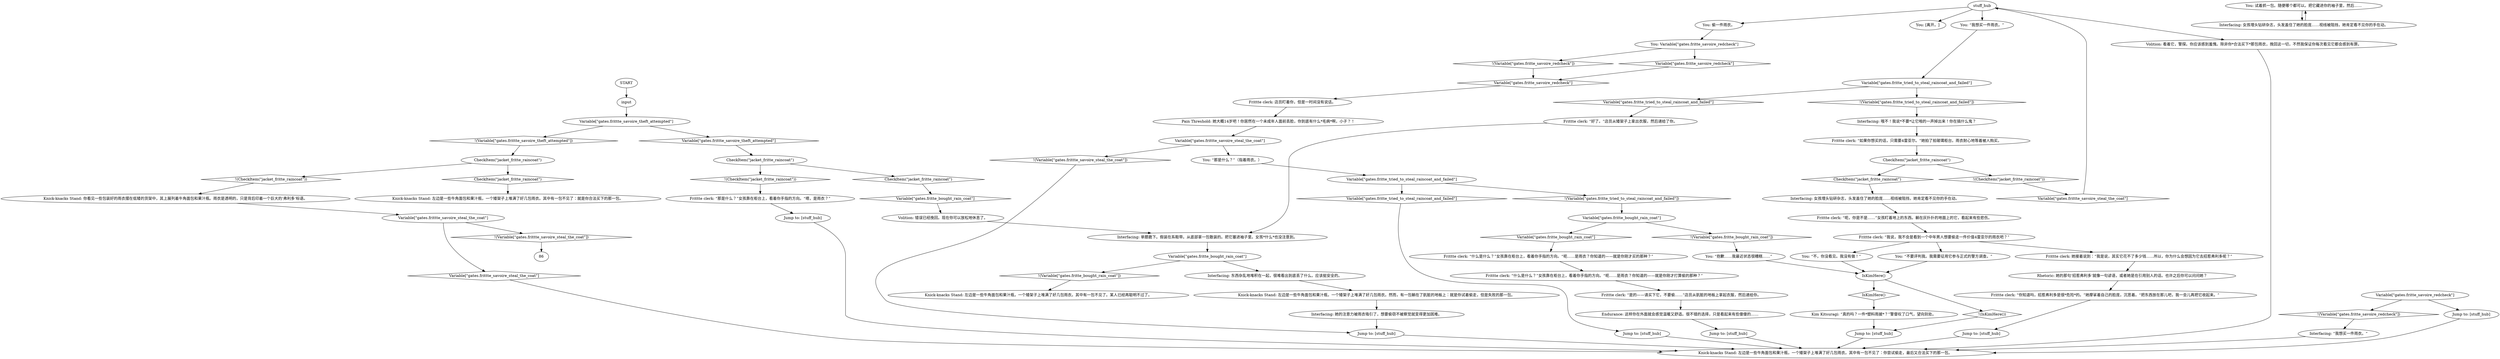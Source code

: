 # FRITTE / KNICK-KNACKS STAND
# The counter.
# ==================================================
digraph G {
	  0 [label="START"];
	  1 [label="input"];
	  2 [label="Frittte clerk: “我说，我不会是看到一个中年男人想要偷走一件价值4雷亚尔的雨衣吧？”"];
	  3 [label="Variable[\"gates.frittte_savoire_steal_the_coat\"]"];
	  4 [label="Variable[\"gates.frittte_savoire_steal_the_coat\"]", shape=diamond];
	  5 [label="!(Variable[\"gates.frittte_savoire_steal_the_coat\"])", shape=diamond];
	  6 [label="Variable[\"gates.fritte_tried_to_steal_raincoat_and_failed\"]"];
	  7 [label="Variable[\"gates.fritte_tried_to_steal_raincoat_and_failed\"]", shape=diamond];
	  8 [label="!(Variable[\"gates.fritte_tried_to_steal_raincoat_and_failed\"])", shape=diamond];
	  9 [label="CheckItem(\"jacket_fritte_raincoat\")"];
	  10 [label="CheckItem(\"jacket_fritte_raincoat\")", shape=diamond];
	  11 [label="!(CheckItem(\"jacket_fritte_raincoat\"))", shape=diamond];
	  12 [label="You: 试着抓一包。随便哪个都可以。把它藏进你的袖子里，然后……"];
	  13 [label="Knick-knacks Stand: 左边是一些牛角面包和果汁瓶，一个矮架子上堆满了好几包雨衣。其中有一包不见了：就是你合法买下的那一包。"];
	  14 [label="Rhetoric: 她的那句‘招惹弗利多’就像一句谚语，或者她是在引用别人的话。也许之后你可以问问她？"];
	  15 [label="You: [离开。]"];
	  16 [label="You: “不，你没看见。我没有做！”"];
	  17 [label="CheckItem(\"jacket_fritte_raincoat\")"];
	  18 [label="CheckItem(\"jacket_fritte_raincoat\")", shape=diamond];
	  19 [label="!(CheckItem(\"jacket_fritte_raincoat\"))", shape=diamond];
	  20 [label="Knick-knacks Stand: 左边是一些牛角面包和果汁瓶，一个矮架子上堆满了好几包雨衣。其中有一包不见了。某人已经再聪明不过了。"];
	  21 [label="Kim Kitsuragi: “真的吗？一件*塑料雨披*？”警督叹了口气，望向别处。"];
	  22 [label="You: 偷一件雨衣。"];
	  23 [label="You: Variable[\"gates.fritte_savoire_redcheck\"]"];
	  24 [label="Variable[\"gates.fritte_savoire_redcheck\"]", shape=diamond];
	  25 [label="!(Variable[\"gates.fritte_savoire_redcheck\"])", shape=diamond];
	  26 [label="IsKimHere()"];
	  27 [label="IsKimHere()", shape=diamond];
	  28 [label="!(IsKimHere())", shape=diamond];
	  29 [label="Pain Threshold: 她大概14岁吧！你居然在一个未成年人面前丢脸，你到底有什么*毛病*啊，小子？！"];
	  30 [label="You: “不要评判我。我需要征用它参与正式的警方调查。”"];
	  31 [label="Jump to: [stuff_hub]"];
	  32 [label="Jump to: [stuff_hub]"];
	  33 [label="Frittte clerk: “你知道吗，招惹弗利多是很*危险*的。”她摩挲着自己的脸庞，沉思着。“把东西放在那儿吧，我一会儿再把它收起来。”"];
	  34 [label="CheckItem(\"jacket_fritte_raincoat\")"];
	  35 [label="CheckItem(\"jacket_fritte_raincoat\")", shape=diamond];
	  36 [label="!(CheckItem(\"jacket_fritte_raincoat\"))", shape=diamond];
	  37 [label="Knick-knacks Stand: 你看见一些包装好的雨衣摆在低矮的货架中，其上展列着牛角面包和果汁瓶。雨衣是透明的，只是背后印着一个巨大的‘弗利多’标语。"];
	  38 [label="You: “我想买一件雨衣。”"];
	  39 [label="Variable[\"gates.fritte_bought_rain_coat\"]"];
	  40 [label="Variable[\"gates.fritte_bought_rain_coat\"]", shape=diamond];
	  41 [label="!(Variable[\"gates.fritte_bought_rain_coat\"])", shape=diamond];
	  42 [label="Variable[\"gates.fritte_tried_to_steal_raincoat_and_failed\"]"];
	  43 [label="Variable[\"gates.fritte_tried_to_steal_raincoat_and_failed\"]", shape=diamond];
	  44 [label="!(Variable[\"gates.fritte_tried_to_steal_raincoat_and_failed\"])", shape=diamond];
	  45 [label="Variable[\"gates.frittte_savoire_theft_attempted\"]"];
	  46 [label="Variable[\"gates.frittte_savoire_theft_attempted\"]", shape=diamond];
	  47 [label="!(Variable[\"gates.frittte_savoire_theft_attempted\"])", shape=diamond];
	  48 [label="Frittte clerk: “什么是什么？”女孩靠在柜台上，看着你手指的方向。“呃……是雨衣？你知道的——就是你刚才买的那种？”"];
	  49 [label="Variable[\"gates.fritte_savoire_redcheck\"]"];
	  50 [label="Variable[\"gates.fritte_savoire_redcheck\"]", shape=diamond];
	  51 [label="!(Variable[\"gates.fritte_savoire_redcheck\"])", shape=diamond];
	  52 [label="Jump to: [stuff_hub]"];
	  53 [label="Variable[\"gates.fritte_bought_rain_coat\"]"];
	  54 [label="Variable[\"gates.fritte_bought_rain_coat\"]", shape=diamond];
	  55 [label="!(Variable[\"gates.fritte_bought_rain_coat\"])", shape=diamond];
	  56 [label="Interfacing: 东西杂乱地堆积在一起，很难看出到底丢了什么。应该挺安全的。"];
	  57 [label="Interfacing: 女孩埋头钻研杂志，头发盖住了她的脸庞……视线被阻挡，她肯定看不见你的手在动。"];
	  58 [label="Frittte clerk: 店员盯着你，但是一时间没有说话。"];
	  59 [label="Jump to: [stuff_hub]"];
	  60 [label="Jump to: [stuff_hub]"];
	  61 [label="Frittte clerk: “什么是什么？”女孩靠在柜台上，看着你手指的方向。“呃……是雨衣？你知道的——就是你刚才打算偷的那种？”"];
	  62 [label="Jump to: [stuff_hub]"];
	  63 [label="Knick-knacks Stand: 左边是一些牛角面包和果汁瓶，一个矮架子上堆满了好几包雨衣。然而，有一包躺在了肮脏的地板上：就是你试着偷走，但是失败的那一包。"];
	  64 [label="Frittte clerk: “那是什么？”女孩靠在柜台上，看着你手指的方向。“嗯，是雨衣？”"];
	  65 [label="You: “抱歉……我最近状态很糟糕……”"];
	  66 [label="Frittte clerk: 她接着说到：“我是说，其实它花不了多少钱……所以，你为什么会想因为它去招惹弗利多呢？”"];
	  67 [label="Variable[\"gates.frittte_savoire_steal_the_coat\"]"];
	  68 [label="Variable[\"gates.frittte_savoire_steal_the_coat\"]", shape=diamond];
	  69 [label="!(Variable[\"gates.frittte_savoire_steal_the_coat\"])", shape=diamond];
	  70 [label="You: “那是什么？”（指着雨衣。）"];
	  71 [label="Volition: 看着它，警探。你应该感到羞愧。除非你*合法买下*那包雨衣，挽回这一切，不然我保证你每次看见它都会感到有罪。"];
	  72 [label="Interfacing: 她的注意力被雨衣吸引了，想要偷窃不被察觉就变得更加困难。"];
	  73 [label="stuff_hub"];
	  74 [label="Knick-knacks Stand: 左边是一些牛角面包和果汁瓶，一个矮架子上堆满了好几包雨衣。其中有一包不见了：你尝试偷走，最后又合法买下的那一包。"];
	  75 [label="Volition: 错误已经挽回。现在你可以放松地休息了。"];
	  76 [label="Endurance: 这样你在外面就会感觉温暖又舒适。很不错的选择，只是看起来有些傻傻的……"];
	  77 [label="Interfacing: 单膝跪下。假装在系鞋带。从底部拿一包散装的。把它塞进袖子里。女孩*什么*也没注意到。"];
	  78 [label="Frittte clerk: “呃，你是不是……”女孩盯着地上的东西。躺在灰扑扑的地面上的它，看起来有些悲伤。"];
	  79 [label="Frittte clerk: “如果你想买的话，只需要4雷亚尔。”她拍了拍玻璃柜台。雨衣耐心地等着被人购买。"];
	  80 [label="Jump to: [stuff_hub]"];
	  81 [label="Frittte clerk: “是的——请买下它，不要偷……”店员从肮脏的地板上拿起衣服，然后递给你。"];
	  82 [label="Frittte clerk: “好了。”店员从矮架子上拿出衣服，然后递给了你。"];
	  83 [label="Interfacing: 哦不！我说*不要*让它啪的一声掉出来！你在搞什么鬼？"];
	  84 [label="Interfacing: 女孩埋头钻研杂志，头发盖住了她的脸庞……视线被阻挡，她肯定看不见你的手在动。"];
	  85 [label="Interfacing: “我想买一件雨衣。”"];
	  0 -> 1
	  1 -> 45
	  2 -> 16
	  2 -> 66
	  2 -> 30
	  3 -> 4
	  3 -> 5
	  4 -> 74
	  5 -> 86
	  6 -> 8
	  6 -> 7
	  7 -> 82
	  8 -> 83
	  9 -> 10
	  9 -> 11
	  10 -> 57
	  11 -> 68
	  12 -> 84
	  14 -> 33
	  16 -> 26
	  17 -> 18
	  17 -> 19
	  18 -> 13
	  19 -> 37
	  21 -> 59
	  22 -> 23
	  23 -> 24
	  23 -> 25
	  24 -> 50
	  25 -> 50
	  26 -> 27
	  26 -> 28
	  27 -> 21
	  28 -> 59
	  29 -> 67
	  30 -> 26
	  31 -> 74
	  32 -> 74
	  33 -> 31
	  34 -> 35
	  34 -> 36
	  35 -> 54
	  36 -> 64
	  37 -> 3
	  38 -> 6
	  39 -> 40
	  39 -> 41
	  40 -> 48
	  41 -> 65
	  42 -> 43
	  42 -> 44
	  43 -> 62
	  44 -> 39
	  45 -> 46
	  45 -> 47
	  46 -> 34
	  47 -> 17
	  48 -> 61
	  49 -> 51
	  49 -> 52
	  50 -> 58
	  51 -> 85
	  52 -> 74
	  53 -> 56
	  53 -> 55
	  54 -> 75
	  55 -> 20
	  56 -> 63
	  57 -> 78
	  58 -> 29
	  59 -> 74
	  60 -> 74
	  61 -> 81
	  62 -> 74
	  63 -> 72
	  64 -> 80
	  65 -> 26
	  66 -> 14
	  67 -> 69
	  67 -> 70
	  68 -> 73
	  69 -> 32
	  70 -> 42
	  71 -> 74
	  72 -> 32
	  73 -> 22
	  73 -> 15
	  73 -> 38
	  73 -> 71
	  75 -> 77
	  76 -> 60
	  77 -> 53
	  78 -> 2
	  79 -> 9
	  80 -> 74
	  81 -> 76
	  82 -> 77
	  83 -> 79
	  84 -> 12
	  85 -> 74
}

